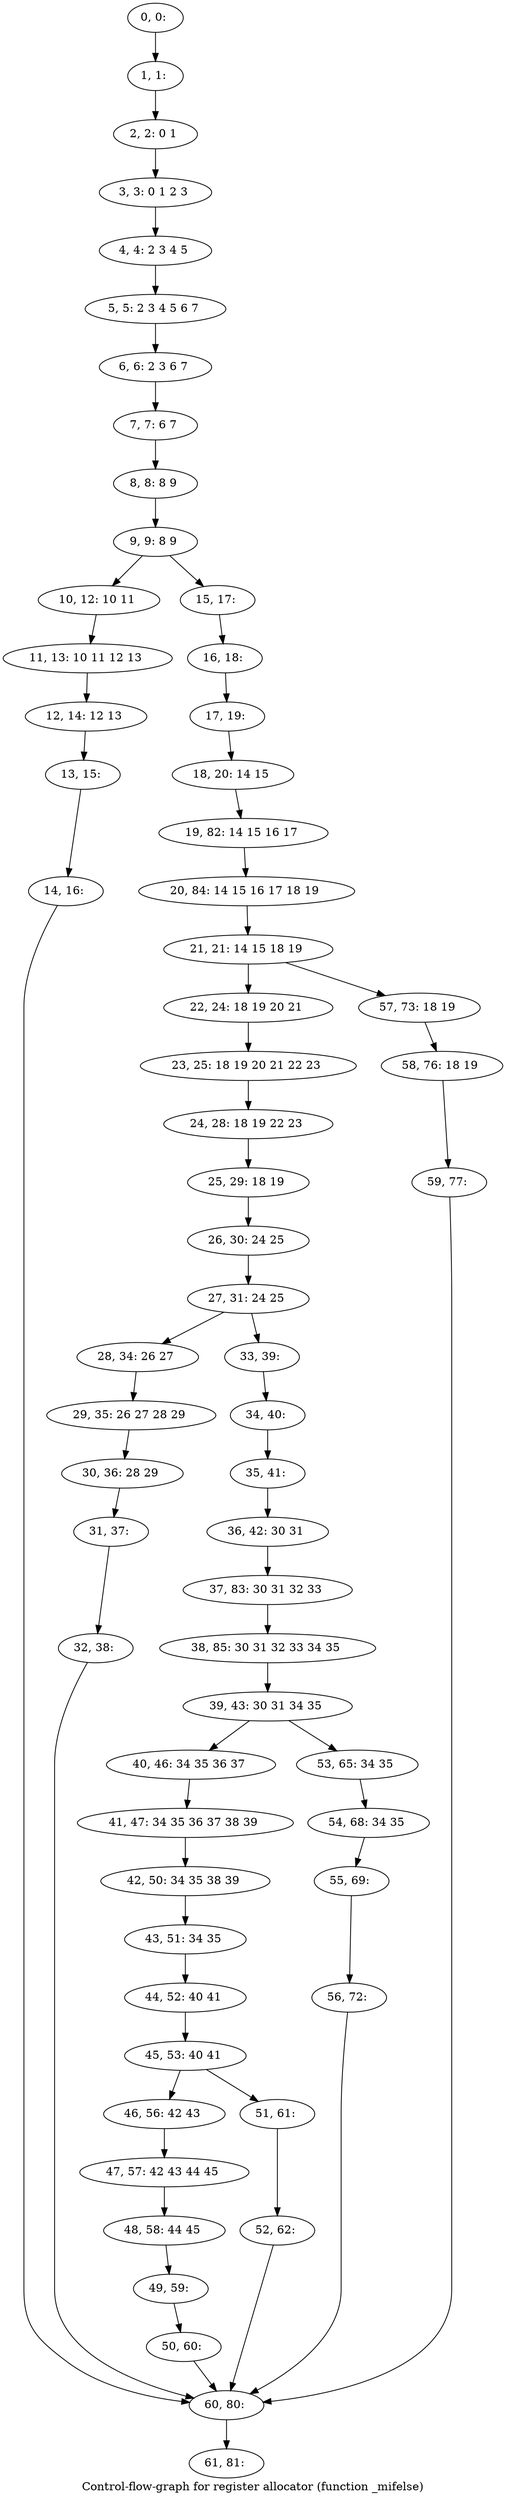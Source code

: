 digraph G {
graph [label="Control-flow-graph for register allocator (function _mifelse)"]
0[label="0, 0: "];
1[label="1, 1: "];
2[label="2, 2: 0 1 "];
3[label="3, 3: 0 1 2 3 "];
4[label="4, 4: 2 3 4 5 "];
5[label="5, 5: 2 3 4 5 6 7 "];
6[label="6, 6: 2 3 6 7 "];
7[label="7, 7: 6 7 "];
8[label="8, 8: 8 9 "];
9[label="9, 9: 8 9 "];
10[label="10, 12: 10 11 "];
11[label="11, 13: 10 11 12 13 "];
12[label="12, 14: 12 13 "];
13[label="13, 15: "];
14[label="14, 16: "];
15[label="15, 17: "];
16[label="16, 18: "];
17[label="17, 19: "];
18[label="18, 20: 14 15 "];
19[label="19, 82: 14 15 16 17 "];
20[label="20, 84: 14 15 16 17 18 19 "];
21[label="21, 21: 14 15 18 19 "];
22[label="22, 24: 18 19 20 21 "];
23[label="23, 25: 18 19 20 21 22 23 "];
24[label="24, 28: 18 19 22 23 "];
25[label="25, 29: 18 19 "];
26[label="26, 30: 24 25 "];
27[label="27, 31: 24 25 "];
28[label="28, 34: 26 27 "];
29[label="29, 35: 26 27 28 29 "];
30[label="30, 36: 28 29 "];
31[label="31, 37: "];
32[label="32, 38: "];
33[label="33, 39: "];
34[label="34, 40: "];
35[label="35, 41: "];
36[label="36, 42: 30 31 "];
37[label="37, 83: 30 31 32 33 "];
38[label="38, 85: 30 31 32 33 34 35 "];
39[label="39, 43: 30 31 34 35 "];
40[label="40, 46: 34 35 36 37 "];
41[label="41, 47: 34 35 36 37 38 39 "];
42[label="42, 50: 34 35 38 39 "];
43[label="43, 51: 34 35 "];
44[label="44, 52: 40 41 "];
45[label="45, 53: 40 41 "];
46[label="46, 56: 42 43 "];
47[label="47, 57: 42 43 44 45 "];
48[label="48, 58: 44 45 "];
49[label="49, 59: "];
50[label="50, 60: "];
51[label="51, 61: "];
52[label="52, 62: "];
53[label="53, 65: 34 35 "];
54[label="54, 68: 34 35 "];
55[label="55, 69: "];
56[label="56, 72: "];
57[label="57, 73: 18 19 "];
58[label="58, 76: 18 19 "];
59[label="59, 77: "];
60[label="60, 80: "];
61[label="61, 81: "];
0->1 ;
1->2 ;
2->3 ;
3->4 ;
4->5 ;
5->6 ;
6->7 ;
7->8 ;
8->9 ;
9->10 ;
9->15 ;
10->11 ;
11->12 ;
12->13 ;
13->14 ;
14->60 ;
15->16 ;
16->17 ;
17->18 ;
18->19 ;
19->20 ;
20->21 ;
21->22 ;
21->57 ;
22->23 ;
23->24 ;
24->25 ;
25->26 ;
26->27 ;
27->28 ;
27->33 ;
28->29 ;
29->30 ;
30->31 ;
31->32 ;
32->60 ;
33->34 ;
34->35 ;
35->36 ;
36->37 ;
37->38 ;
38->39 ;
39->40 ;
39->53 ;
40->41 ;
41->42 ;
42->43 ;
43->44 ;
44->45 ;
45->46 ;
45->51 ;
46->47 ;
47->48 ;
48->49 ;
49->50 ;
50->60 ;
51->52 ;
52->60 ;
53->54 ;
54->55 ;
55->56 ;
56->60 ;
57->58 ;
58->59 ;
59->60 ;
60->61 ;
}
